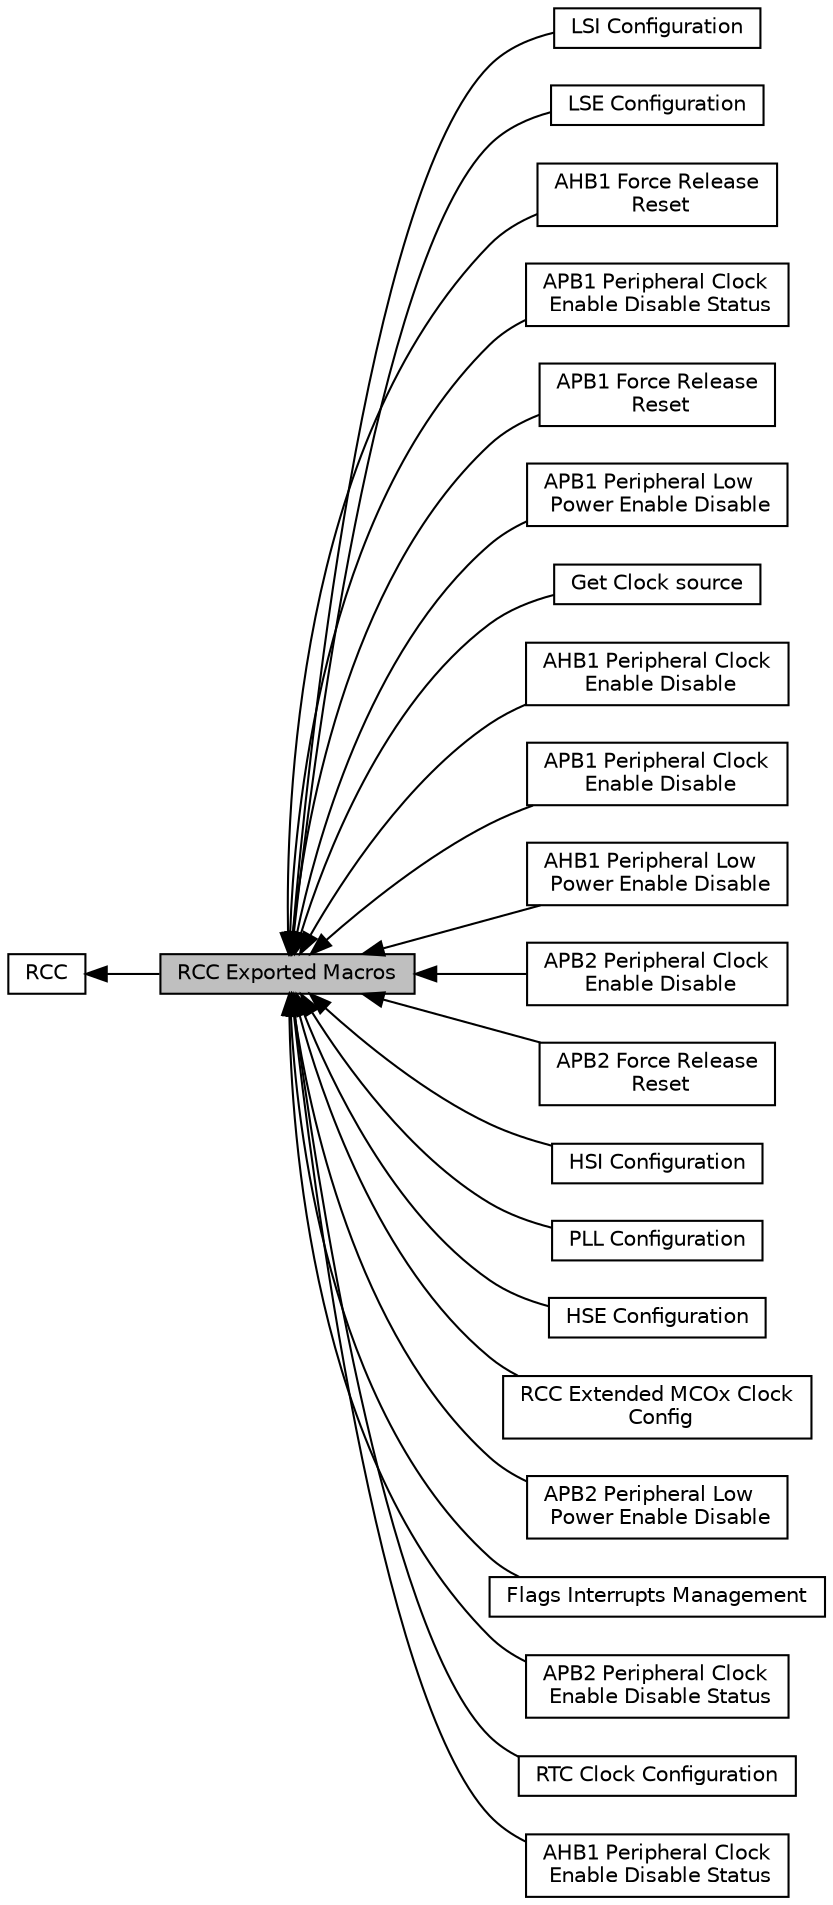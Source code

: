 digraph "RCC Exported Macros"
{
  edge [fontname="Helvetica",fontsize="10",labelfontname="Helvetica",labelfontsize="10"];
  node [fontname="Helvetica",fontsize="10",shape=box];
  rankdir=LR;
  Node16 [label="LSI Configuration",height=0.2,width=0.4,color="black", fillcolor="white", style="filled",URL="$group___r_c_c___l_s_i___configuration.html",tooltip=" "];
  Node18 [label="LSE Configuration",height=0.2,width=0.4,color="black", fillcolor="white", style="filled",URL="$group___r_c_c___l_s_e___configuration.html",tooltip=" "];
  Node9 [label="AHB1 Force Release\l Reset",height=0.2,width=0.4,color="black", fillcolor="white", style="filled",URL="$group___r_c_c___a_h_b1___force___release___reset.html",tooltip="Force or release AHB1 peripheral reset."];
  Node6 [label="APB1 Peripheral Clock\l Enable Disable Status",height=0.2,width=0.4,color="black", fillcolor="white", style="filled",URL="$group___r_c_c___a_p_b1___peripheral___clock___enable___disable___status.html",tooltip="Get the enable or disable status of the APB1 peripheral clock."];
  Node1 [label="RCC Exported Macros",height=0.2,width=0.4,color="black", fillcolor="grey75", style="filled", fontcolor="black",tooltip=" "];
  Node10 [label="APB1 Force Release\l Reset",height=0.2,width=0.4,color="black", fillcolor="white", style="filled",URL="$group___r_c_c___a_p_b1___force___release___reset.html",tooltip="Force or release APB1 peripheral reset."];
  Node13 [label="APB1 Peripheral Low\l Power Enable Disable",height=0.2,width=0.4,color="black", fillcolor="white", style="filled",URL="$group___r_c_c___a_p_b1___low_power___enable___disable.html",tooltip="Enable or disable the APB1 peripheral clock during Low Power (Sleep) mode."];
  Node21 [label="Get Clock source",height=0.2,width=0.4,color="black", fillcolor="white", style="filled",URL="$group___r_c_c___get___clock__source.html",tooltip=" "];
  Node3 [label="AHB1 Peripheral Clock\l Enable Disable",height=0.2,width=0.4,color="black", fillcolor="white", style="filled",URL="$group___r_c_c___a_h_b1___clock___enable___disable.html",tooltip="Enable or disable the AHB1 peripheral clock."];
  Node5 [label="APB1 Peripheral Clock\l Enable Disable",height=0.2,width=0.4,color="black", fillcolor="white", style="filled",URL="$group___r_c_c___a_p_b1___clock___enable___disable.html",tooltip="Enable or disable the Low Speed APB (APB1) peripheral clock."];
  Node12 [label="AHB1 Peripheral Low\l Power Enable Disable",height=0.2,width=0.4,color="black", fillcolor="white", style="filled",URL="$group___r_c_c___a_h_b1___low_power___enable___disable.html",tooltip="Enable or disable the AHB1 peripheral clock during Low Power (Sleep) mode."];
  Node7 [label="APB2 Peripheral Clock\l Enable Disable",height=0.2,width=0.4,color="black", fillcolor="white", style="filled",URL="$group___r_c_c___a_p_b2___clock___enable___disable.html",tooltip="Enable or disable the High Speed APB (APB2) peripheral clock."];
  Node11 [label="APB2 Force Release\l Reset",height=0.2,width=0.4,color="black", fillcolor="white", style="filled",URL="$group___r_c_c___a_p_b2___force___release___reset.html",tooltip="Force or release APB2 peripheral reset."];
  Node15 [label="HSI Configuration",height=0.2,width=0.4,color="black", fillcolor="white", style="filled",URL="$group___r_c_c___h_s_i___configuration.html",tooltip=" "];
  Node20 [label="PLL Configuration",height=0.2,width=0.4,color="black", fillcolor="white", style="filled",URL="$group___r_c_c___p_l_l___configuration.html",tooltip=" "];
  Node17 [label="HSE Configuration",height=0.2,width=0.4,color="black", fillcolor="white", style="filled",URL="$group___r_c_c___h_s_e___configuration.html",tooltip=" "];
  Node22 [label="RCC Extended MCOx Clock\l Config",height=0.2,width=0.4,color="black", fillcolor="white", style="filled",URL="$group___r_c_c_ex___m_c_ox___clock___config.html",tooltip=" "];
  Node14 [label="APB2 Peripheral Low\l Power Enable Disable",height=0.2,width=0.4,color="black", fillcolor="white", style="filled",URL="$group___r_c_c___a_p_b2___low_power___enable___disable.html",tooltip="Enable or disable the APB2 peripheral clock during Low Power (Sleep) mode."];
  Node23 [label="Flags Interrupts Management",height=0.2,width=0.4,color="black", fillcolor="white", style="filled",URL="$group___r_c_c___flags___interrupts___management.html",tooltip="macros to manage the specified RCC Flags and interrupts."];
  Node2 [label="RCC",height=0.2,width=0.4,color="black", fillcolor="white", style="filled",URL="$group___r_c_c.html",tooltip="RCC HAL module driver."];
  Node8 [label="APB2 Peripheral Clock\l Enable Disable Status",height=0.2,width=0.4,color="black", fillcolor="white", style="filled",URL="$group___r_c_c___a_p_b2___peripheral___clock___enable___disable___status.html",tooltip="Get the enable or disable status of the APB2 peripheral clock."];
  Node19 [label="RTC Clock Configuration",height=0.2,width=0.4,color="black", fillcolor="white", style="filled",URL="$group___r_c_c___internal___r_t_c___clock___configuration.html",tooltip=" "];
  Node4 [label="AHB1 Peripheral Clock\l Enable Disable Status",height=0.2,width=0.4,color="black", fillcolor="white", style="filled",URL="$group___r_c_c___a_h_b1___peripheral___clock___enable___disable___status.html",tooltip="Get the enable or disable status of the AHB1 peripheral clock."];
  Node2->Node1 [shape=plaintext, dir="back", style="solid"];
  Node1->Node3 [shape=plaintext, dir="back", style="solid"];
  Node1->Node4 [shape=plaintext, dir="back", style="solid"];
  Node1->Node5 [shape=plaintext, dir="back", style="solid"];
  Node1->Node6 [shape=plaintext, dir="back", style="solid"];
  Node1->Node7 [shape=plaintext, dir="back", style="solid"];
  Node1->Node8 [shape=plaintext, dir="back", style="solid"];
  Node1->Node9 [shape=plaintext, dir="back", style="solid"];
  Node1->Node10 [shape=plaintext, dir="back", style="solid"];
  Node1->Node11 [shape=plaintext, dir="back", style="solid"];
  Node1->Node12 [shape=plaintext, dir="back", style="solid"];
  Node1->Node13 [shape=plaintext, dir="back", style="solid"];
  Node1->Node14 [shape=plaintext, dir="back", style="solid"];
  Node1->Node15 [shape=plaintext, dir="back", style="solid"];
  Node1->Node16 [shape=plaintext, dir="back", style="solid"];
  Node1->Node17 [shape=plaintext, dir="back", style="solid"];
  Node1->Node18 [shape=plaintext, dir="back", style="solid"];
  Node1->Node19 [shape=plaintext, dir="back", style="solid"];
  Node1->Node20 [shape=plaintext, dir="back", style="solid"];
  Node1->Node21 [shape=plaintext, dir="back", style="solid"];
  Node1->Node22 [shape=plaintext, dir="back", style="solid"];
  Node1->Node23 [shape=plaintext, dir="back", style="solid"];
}
